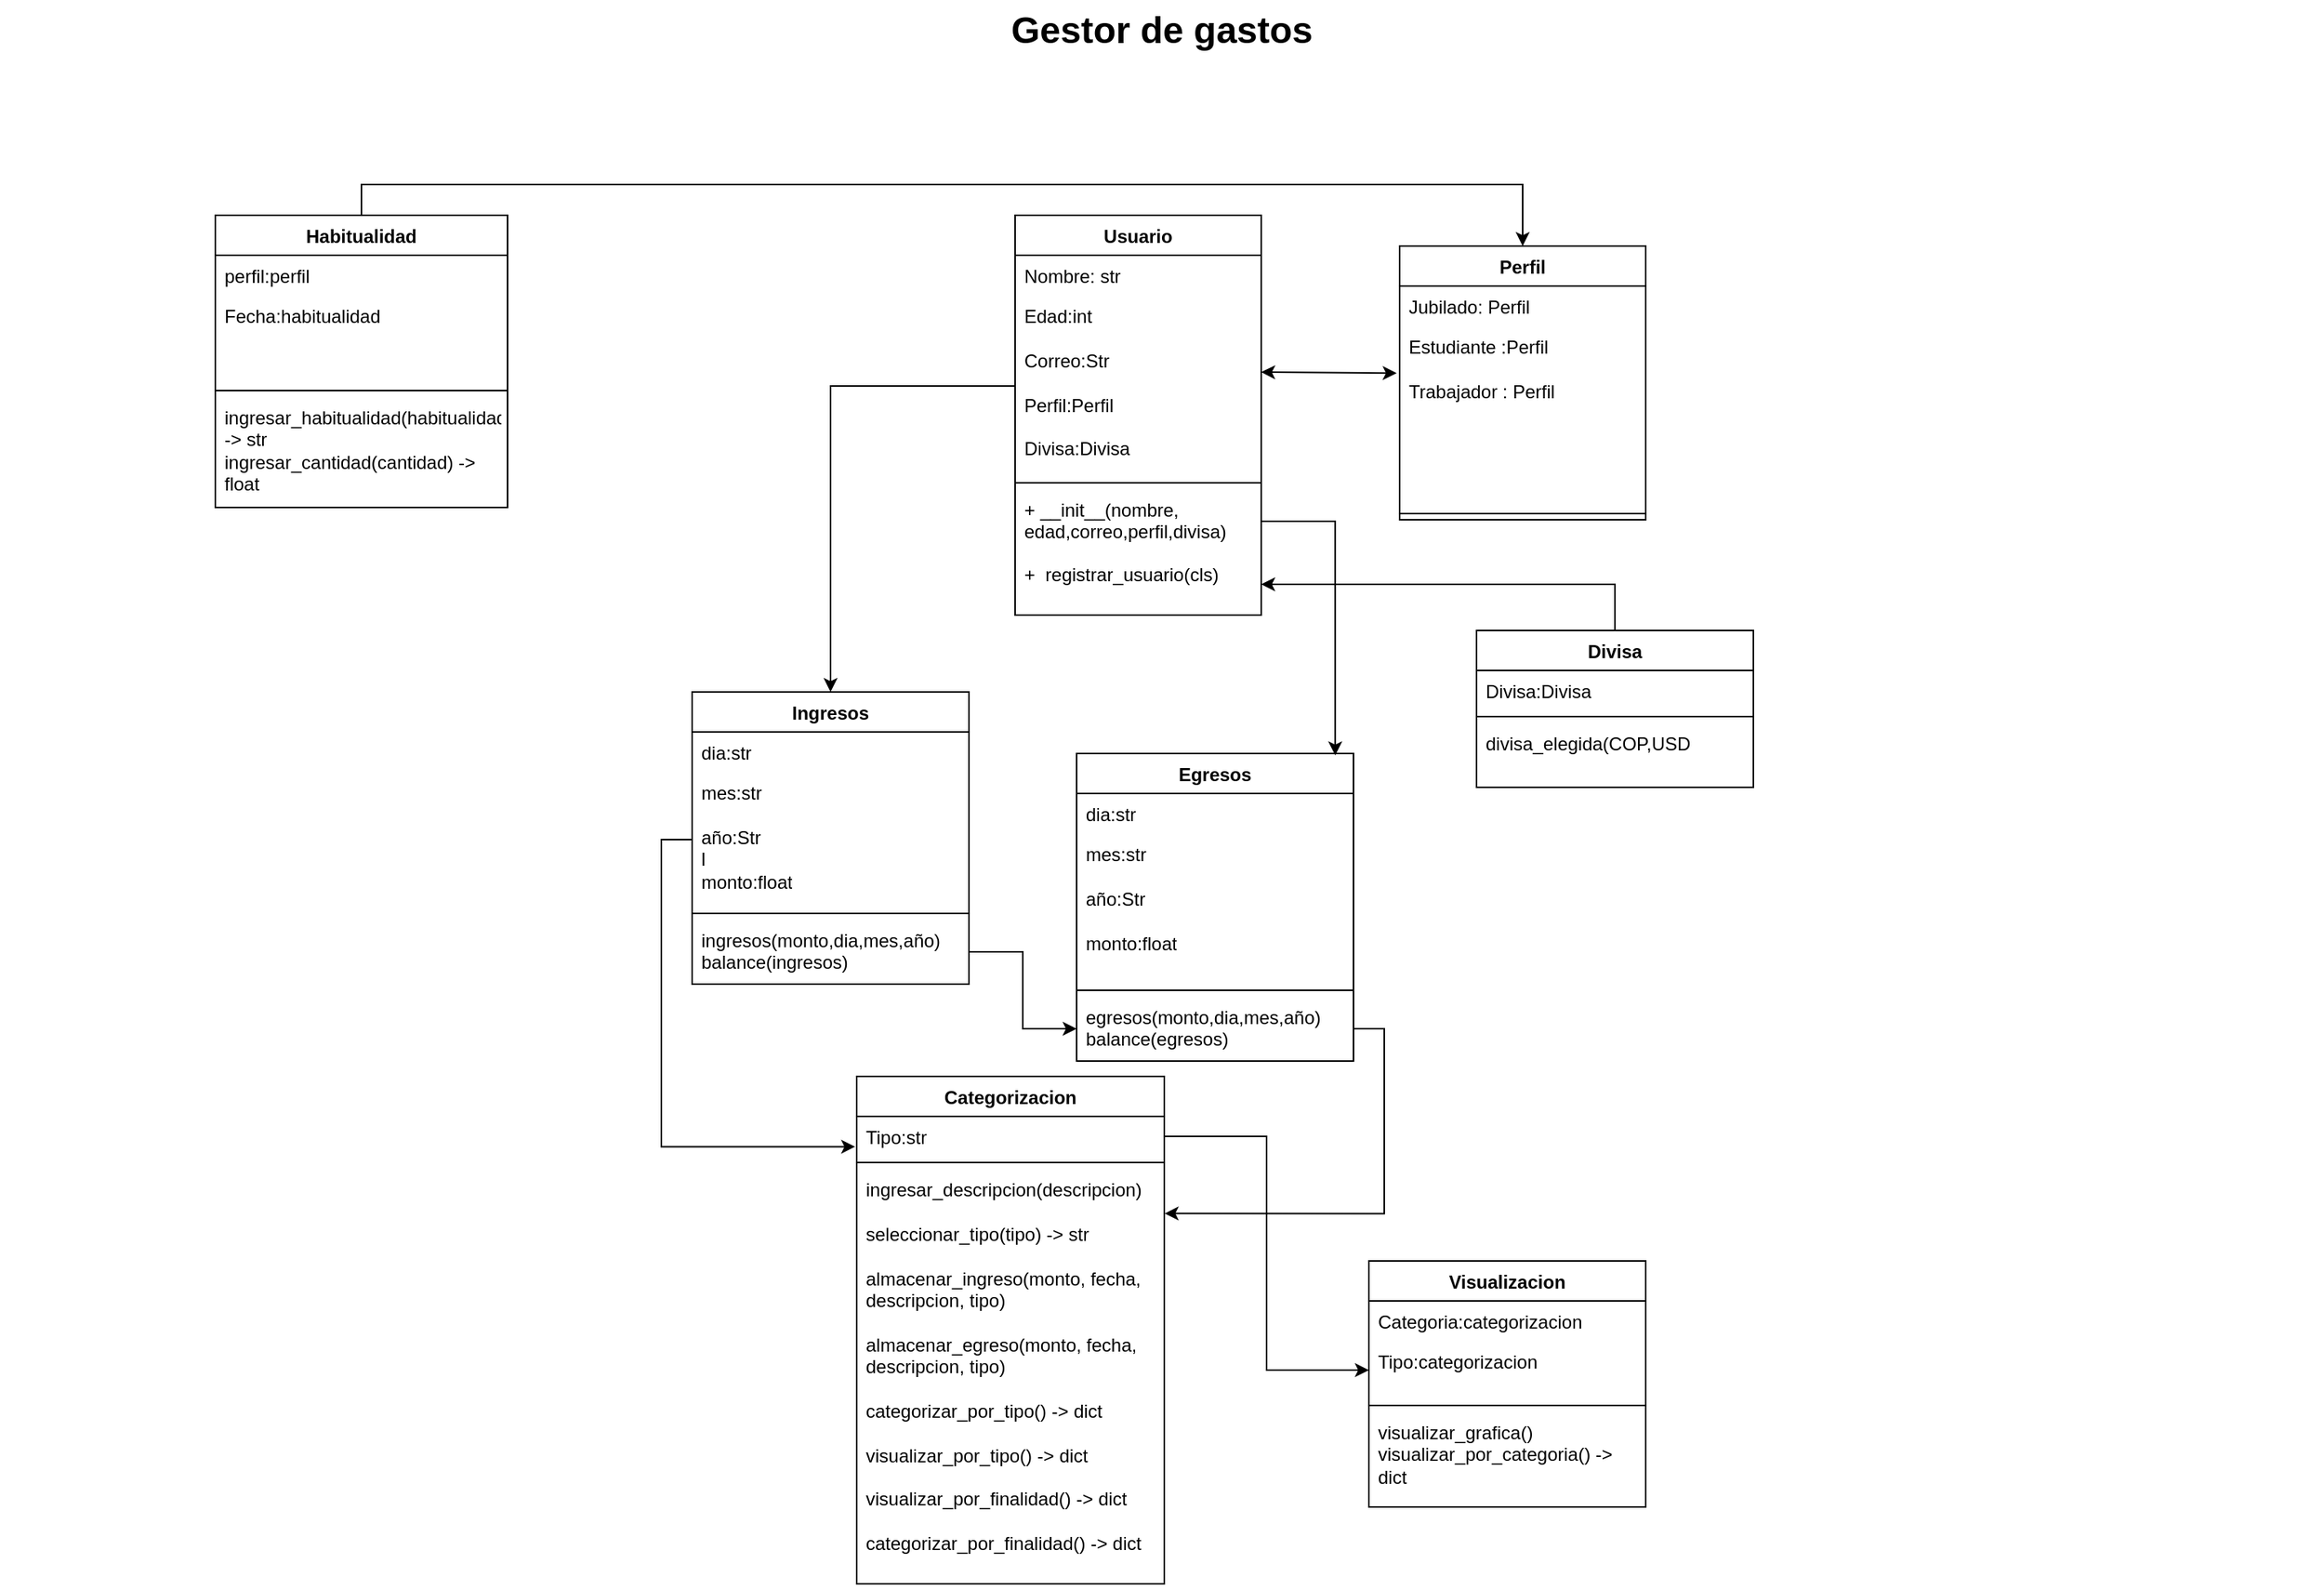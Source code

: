 <mxfile version="21.1.1">
  <diagram name="Page-1" id="929967ad-93f9-6ef4-fab6-5d389245f69c">
    <mxGraphModel dx="2143" dy="1178" grid="1" gridSize="10" guides="1" tooltips="1" connect="1" arrows="1" fold="1" page="1" pageScale="1.5" pageWidth="1169" pageHeight="826" background="none" math="0" shadow="0">
      <root>
        <mxCell id="0" style=";html=1;" />
        <mxCell id="1" style=";html=1;" parent="0" />
        <mxCell id="1672d66443f91eb5-23" value="Gestor de gastos" style="text;strokeColor=none;fillColor=none;html=1;fontSize=24;fontStyle=1;verticalAlign=middle;align=center;" parent="1" vertex="1">
          <mxGeometry x="120" y="40" width="1510" height="40" as="geometry" />
        </mxCell>
        <mxCell id="ff9kux6z4qjQHwl3imrx-5" value="Usuario" style="swimlane;fontStyle=1;align=center;verticalAlign=top;childLayout=stackLayout;horizontal=1;startSize=26;horizontalStack=0;resizeParent=1;resizeParentMax=0;resizeLast=0;collapsible=1;marginBottom=0;whiteSpace=wrap;html=1;" vertex="1" parent="1">
          <mxGeometry x="780" y="180" width="160" height="260" as="geometry" />
        </mxCell>
        <mxCell id="ff9kux6z4qjQHwl3imrx-6" value="Nombre: str" style="text;strokeColor=none;fillColor=none;align=left;verticalAlign=top;spacingLeft=4;spacingRight=4;overflow=hidden;rotatable=0;points=[[0,0.5],[1,0.5]];portConstraint=eastwest;whiteSpace=wrap;html=1;" vertex="1" parent="ff9kux6z4qjQHwl3imrx-5">
          <mxGeometry y="26" width="160" height="26" as="geometry" />
        </mxCell>
        <mxCell id="ff9kux6z4qjQHwl3imrx-7" value="Edad:int&lt;br&gt;&lt;br&gt;Correo:Str&lt;br&gt;&lt;br&gt;Perfil:Perfil&lt;br&gt;&lt;br&gt;Divisa:Divisa" style="text;strokeColor=none;fillColor=none;align=left;verticalAlign=top;spacingLeft=4;spacingRight=4;overflow=hidden;rotatable=0;points=[[0,0.5],[1,0.5]];portConstraint=eastwest;whiteSpace=wrap;html=1;" vertex="1" parent="ff9kux6z4qjQHwl3imrx-5">
          <mxGeometry y="52" width="160" height="118" as="geometry" />
        </mxCell>
        <mxCell id="ff9kux6z4qjQHwl3imrx-8" value="" style="line;strokeWidth=1;fillColor=none;align=left;verticalAlign=middle;spacingTop=-1;spacingLeft=3;spacingRight=3;rotatable=0;labelPosition=right;points=[];portConstraint=eastwest;strokeColor=inherit;" vertex="1" parent="ff9kux6z4qjQHwl3imrx-5">
          <mxGeometry y="170" width="160" height="8" as="geometry" />
        </mxCell>
        <mxCell id="ff9kux6z4qjQHwl3imrx-9" value="+ __init__(nombre, edad,correo,perfil,divisa)" style="text;strokeColor=none;fillColor=none;align=left;verticalAlign=top;spacingLeft=4;spacingRight=4;overflow=hidden;rotatable=0;points=[[0,0.5],[1,0.5]];portConstraint=eastwest;whiteSpace=wrap;html=1;" vertex="1" parent="ff9kux6z4qjQHwl3imrx-5">
          <mxGeometry y="178" width="160" height="42" as="geometry" />
        </mxCell>
        <mxCell id="ff9kux6z4qjQHwl3imrx-10" value="+&amp;nbsp; registrar_usuario(cls)" style="text;strokeColor=none;fillColor=none;align=left;verticalAlign=top;spacingLeft=4;spacingRight=4;overflow=hidden;rotatable=0;points=[[0,0.5],[1,0.5]];portConstraint=eastwest;whiteSpace=wrap;html=1;" vertex="1" parent="ff9kux6z4qjQHwl3imrx-5">
          <mxGeometry y="220" width="160" height="40" as="geometry" />
        </mxCell>
        <mxCell id="ff9kux6z4qjQHwl3imrx-17" value="Perfil" style="swimlane;fontStyle=1;align=center;verticalAlign=top;childLayout=stackLayout;horizontal=1;startSize=26;horizontalStack=0;resizeParent=1;resizeParentMax=0;resizeLast=0;collapsible=1;marginBottom=0;whiteSpace=wrap;html=1;" vertex="1" parent="1">
          <mxGeometry x="1030" y="200" width="160" height="178" as="geometry" />
        </mxCell>
        <mxCell id="ff9kux6z4qjQHwl3imrx-18" value="Jubilado: Perfil" style="text;strokeColor=none;fillColor=none;align=left;verticalAlign=top;spacingLeft=4;spacingRight=4;overflow=hidden;rotatable=0;points=[[0,0.5],[1,0.5]];portConstraint=eastwest;whiteSpace=wrap;html=1;" vertex="1" parent="ff9kux6z4qjQHwl3imrx-17">
          <mxGeometry y="26" width="160" height="26" as="geometry" />
        </mxCell>
        <mxCell id="ff9kux6z4qjQHwl3imrx-19" value="Estudiante :Perfil&lt;br&gt;&lt;br&gt;Trabajador : Perfil" style="text;strokeColor=none;fillColor=none;align=left;verticalAlign=top;spacingLeft=4;spacingRight=4;overflow=hidden;rotatable=0;points=[[0,0.5],[1,0.5]];portConstraint=eastwest;whiteSpace=wrap;html=1;" vertex="1" parent="ff9kux6z4qjQHwl3imrx-17">
          <mxGeometry y="52" width="160" height="118" as="geometry" />
        </mxCell>
        <mxCell id="ff9kux6z4qjQHwl3imrx-20" value="" style="line;strokeWidth=1;fillColor=none;align=left;verticalAlign=middle;spacingTop=-1;spacingLeft=3;spacingRight=3;rotatable=0;labelPosition=right;points=[];portConstraint=eastwest;strokeColor=inherit;" vertex="1" parent="ff9kux6z4qjQHwl3imrx-17">
          <mxGeometry y="170" width="160" height="8" as="geometry" />
        </mxCell>
        <mxCell id="ff9kux6z4qjQHwl3imrx-25" value="" style="endArrow=classic;startArrow=classic;html=1;rounded=0;entryX=-0.012;entryY=0.26;entryDx=0;entryDy=0;entryPerimeter=0;" edge="1" parent="1" target="ff9kux6z4qjQHwl3imrx-19">
          <mxGeometry width="50" height="50" relative="1" as="geometry">
            <mxPoint x="940" y="282" as="sourcePoint" />
            <mxPoint x="990" y="232" as="targetPoint" />
            <Array as="points" />
          </mxGeometry>
        </mxCell>
        <mxCell id="ff9kux6z4qjQHwl3imrx-26" value="Ingresos" style="swimlane;fontStyle=1;align=center;verticalAlign=top;childLayout=stackLayout;horizontal=1;startSize=26;horizontalStack=0;resizeParent=1;resizeParentMax=0;resizeLast=0;collapsible=1;marginBottom=0;whiteSpace=wrap;html=1;" vertex="1" parent="1">
          <mxGeometry x="570" y="490" width="180" height="190" as="geometry" />
        </mxCell>
        <mxCell id="ff9kux6z4qjQHwl3imrx-27" value="dia:str" style="text;strokeColor=none;fillColor=none;align=left;verticalAlign=top;spacingLeft=4;spacingRight=4;overflow=hidden;rotatable=0;points=[[0,0.5],[1,0.5]];portConstraint=eastwest;whiteSpace=wrap;html=1;" vertex="1" parent="ff9kux6z4qjQHwl3imrx-26">
          <mxGeometry y="26" width="180" height="26" as="geometry" />
        </mxCell>
        <mxCell id="ff9kux6z4qjQHwl3imrx-28" value="mes:str&lt;br&gt;&lt;br&gt;año:Str&lt;br&gt;l&lt;br&gt;monto:float" style="text;strokeColor=none;fillColor=none;align=left;verticalAlign=top;spacingLeft=4;spacingRight=4;overflow=hidden;rotatable=0;points=[[0,0.5],[1,0.5]];portConstraint=eastwest;whiteSpace=wrap;html=1;" vertex="1" parent="ff9kux6z4qjQHwl3imrx-26">
          <mxGeometry y="52" width="180" height="88" as="geometry" />
        </mxCell>
        <mxCell id="ff9kux6z4qjQHwl3imrx-29" value="" style="line;strokeWidth=1;fillColor=none;align=left;verticalAlign=middle;spacingTop=-1;spacingLeft=3;spacingRight=3;rotatable=0;labelPosition=right;points=[];portConstraint=eastwest;strokeColor=inherit;" vertex="1" parent="ff9kux6z4qjQHwl3imrx-26">
          <mxGeometry y="140" width="180" height="8" as="geometry" />
        </mxCell>
        <mxCell id="ff9kux6z4qjQHwl3imrx-30" value="ingresos(monto,dia,mes,año)&lt;br&gt;balance(ingresos)" style="text;strokeColor=none;fillColor=none;align=left;verticalAlign=top;spacingLeft=4;spacingRight=4;overflow=hidden;rotatable=0;points=[[0,0.5],[1,0.5]];portConstraint=eastwest;whiteSpace=wrap;html=1;" vertex="1" parent="ff9kux6z4qjQHwl3imrx-26">
          <mxGeometry y="148" width="180" height="42" as="geometry" />
        </mxCell>
        <mxCell id="ff9kux6z4qjQHwl3imrx-33" style="edgeStyle=orthogonalEdgeStyle;rounded=0;orthogonalLoop=1;jettySize=auto;html=1;" edge="1" parent="1" source="ff9kux6z4qjQHwl3imrx-7" target="ff9kux6z4qjQHwl3imrx-26">
          <mxGeometry relative="1" as="geometry">
            <mxPoint x="660.0" y="291.0" as="targetPoint" />
            <Array as="points">
              <mxPoint x="660" y="291" />
            </Array>
          </mxGeometry>
        </mxCell>
        <mxCell id="ff9kux6z4qjQHwl3imrx-35" value="Egresos" style="swimlane;fontStyle=1;align=center;verticalAlign=top;childLayout=stackLayout;horizontal=1;startSize=26;horizontalStack=0;resizeParent=1;resizeParentMax=0;resizeLast=0;collapsible=1;marginBottom=0;whiteSpace=wrap;html=1;" vertex="1" parent="1">
          <mxGeometry x="820" y="530" width="180" height="200" as="geometry" />
        </mxCell>
        <mxCell id="ff9kux6z4qjQHwl3imrx-36" value="dia:str" style="text;strokeColor=none;fillColor=none;align=left;verticalAlign=top;spacingLeft=4;spacingRight=4;overflow=hidden;rotatable=0;points=[[0,0.5],[1,0.5]];portConstraint=eastwest;whiteSpace=wrap;html=1;" vertex="1" parent="ff9kux6z4qjQHwl3imrx-35">
          <mxGeometry y="26" width="180" height="26" as="geometry" />
        </mxCell>
        <mxCell id="ff9kux6z4qjQHwl3imrx-37" value="mes:str&lt;br&gt;&lt;br&gt;año:Str&lt;br&gt;&lt;br&gt;monto:float" style="text;strokeColor=none;fillColor=none;align=left;verticalAlign=top;spacingLeft=4;spacingRight=4;overflow=hidden;rotatable=0;points=[[0,0.5],[1,0.5]];portConstraint=eastwest;whiteSpace=wrap;html=1;" vertex="1" parent="ff9kux6z4qjQHwl3imrx-35">
          <mxGeometry y="52" width="180" height="98" as="geometry" />
        </mxCell>
        <mxCell id="ff9kux6z4qjQHwl3imrx-38" value="" style="line;strokeWidth=1;fillColor=none;align=left;verticalAlign=middle;spacingTop=-1;spacingLeft=3;spacingRight=3;rotatable=0;labelPosition=right;points=[];portConstraint=eastwest;strokeColor=inherit;" vertex="1" parent="ff9kux6z4qjQHwl3imrx-35">
          <mxGeometry y="150" width="180" height="8" as="geometry" />
        </mxCell>
        <mxCell id="ff9kux6z4qjQHwl3imrx-39" value="egresos(monto,dia,mes,año)&lt;br&gt;balance(egresos)" style="text;strokeColor=none;fillColor=none;align=left;verticalAlign=top;spacingLeft=4;spacingRight=4;overflow=hidden;rotatable=0;points=[[0,0.5],[1,0.5]];portConstraint=eastwest;whiteSpace=wrap;html=1;" vertex="1" parent="ff9kux6z4qjQHwl3imrx-35">
          <mxGeometry y="158" width="180" height="42" as="geometry" />
        </mxCell>
        <mxCell id="ff9kux6z4qjQHwl3imrx-40" style="edgeStyle=orthogonalEdgeStyle;rounded=0;orthogonalLoop=1;jettySize=auto;html=1;exitX=1;exitY=0.5;exitDx=0;exitDy=0;entryX=0.934;entryY=0.006;entryDx=0;entryDy=0;entryPerimeter=0;" edge="1" parent="1" source="ff9kux6z4qjQHwl3imrx-9" target="ff9kux6z4qjQHwl3imrx-35">
          <mxGeometry relative="1" as="geometry" />
        </mxCell>
        <mxCell id="ff9kux6z4qjQHwl3imrx-41" value="" style="edgeStyle=orthogonalEdgeStyle;rounded=0;orthogonalLoop=1;jettySize=auto;html=1;" edge="1" parent="1" source="ff9kux6z4qjQHwl3imrx-30" target="ff9kux6z4qjQHwl3imrx-39">
          <mxGeometry relative="1" as="geometry" />
        </mxCell>
        <mxCell id="ff9kux6z4qjQHwl3imrx-47" style="edgeStyle=orthogonalEdgeStyle;rounded=0;orthogonalLoop=1;jettySize=auto;html=1;exitX=0.5;exitY=0;exitDx=0;exitDy=0;entryX=1;entryY=0.5;entryDx=0;entryDy=0;" edge="1" parent="1" source="ff9kux6z4qjQHwl3imrx-42" target="ff9kux6z4qjQHwl3imrx-10">
          <mxGeometry relative="1" as="geometry" />
        </mxCell>
        <mxCell id="ff9kux6z4qjQHwl3imrx-42" value="Divisa" style="swimlane;fontStyle=1;align=center;verticalAlign=top;childLayout=stackLayout;horizontal=1;startSize=26;horizontalStack=0;resizeParent=1;resizeParentMax=0;resizeLast=0;collapsible=1;marginBottom=0;whiteSpace=wrap;html=1;" vertex="1" parent="1">
          <mxGeometry x="1080" y="450" width="180" height="102" as="geometry" />
        </mxCell>
        <mxCell id="ff9kux6z4qjQHwl3imrx-43" value="Divisa:Divisa" style="text;strokeColor=none;fillColor=none;align=left;verticalAlign=top;spacingLeft=4;spacingRight=4;overflow=hidden;rotatable=0;points=[[0,0.5],[1,0.5]];portConstraint=eastwest;whiteSpace=wrap;html=1;" vertex="1" parent="ff9kux6z4qjQHwl3imrx-42">
          <mxGeometry y="26" width="180" height="26" as="geometry" />
        </mxCell>
        <mxCell id="ff9kux6z4qjQHwl3imrx-45" value="" style="line;strokeWidth=1;fillColor=none;align=left;verticalAlign=middle;spacingTop=-1;spacingLeft=3;spacingRight=3;rotatable=0;labelPosition=right;points=[];portConstraint=eastwest;strokeColor=inherit;" vertex="1" parent="ff9kux6z4qjQHwl3imrx-42">
          <mxGeometry y="52" width="180" height="8" as="geometry" />
        </mxCell>
        <mxCell id="ff9kux6z4qjQHwl3imrx-46" value="divisa_elegida(COP,USD" style="text;strokeColor=none;fillColor=none;align=left;verticalAlign=top;spacingLeft=4;spacingRight=4;overflow=hidden;rotatable=0;points=[[0,0.5],[1,0.5]];portConstraint=eastwest;whiteSpace=wrap;html=1;" vertex="1" parent="ff9kux6z4qjQHwl3imrx-42">
          <mxGeometry y="60" width="180" height="42" as="geometry" />
        </mxCell>
        <mxCell id="ff9kux6z4qjQHwl3imrx-48" value="Categorizacion" style="swimlane;fontStyle=1;align=center;verticalAlign=top;childLayout=stackLayout;horizontal=1;startSize=26;horizontalStack=0;resizeParent=1;resizeParentMax=0;resizeLast=0;collapsible=1;marginBottom=0;whiteSpace=wrap;html=1;" vertex="1" parent="1">
          <mxGeometry x="677" y="740" width="200" height="330" as="geometry" />
        </mxCell>
        <mxCell id="ff9kux6z4qjQHwl3imrx-49" value="Tipo:str" style="text;strokeColor=none;fillColor=none;align=left;verticalAlign=top;spacingLeft=4;spacingRight=4;overflow=hidden;rotatable=0;points=[[0,0.5],[1,0.5]];portConstraint=eastwest;whiteSpace=wrap;html=1;" vertex="1" parent="ff9kux6z4qjQHwl3imrx-48">
          <mxGeometry y="26" width="200" height="26" as="geometry" />
        </mxCell>
        <mxCell id="ff9kux6z4qjQHwl3imrx-51" value="" style="line;strokeWidth=1;fillColor=none;align=left;verticalAlign=middle;spacingTop=-1;spacingLeft=3;spacingRight=3;rotatable=0;labelPosition=right;points=[];portConstraint=eastwest;strokeColor=inherit;" vertex="1" parent="ff9kux6z4qjQHwl3imrx-48">
          <mxGeometry y="52" width="200" height="8" as="geometry" />
        </mxCell>
        <mxCell id="ff9kux6z4qjQHwl3imrx-52" value="ingresar_descripcion(descripcion)&lt;br&gt;&lt;br&gt;seleccionar_tipo(tipo) -&amp;gt; str&lt;br&gt;&lt;br&gt;almacenar_ingreso(monto, fecha, descripcion, tipo)&lt;br&gt;&lt;br&gt;almacenar_egreso(monto, fecha, descripcion, tipo)&lt;br&gt;&lt;br&gt;categorizar_por_tipo() -&amp;gt; dict&lt;br&gt;&lt;br&gt;visualizar_por_tipo() -&amp;gt; dict&lt;br&gt;&lt;br&gt;&lt;span id=&quot;docs-internal-guid-4b76ff73-7fff-0c41-218a-8aeb5c77feae&quot;&gt;&lt;span id=&quot;docs-internal-guid-16b7569e-7fff-75d3-b839-fcb1196e1eaa&quot;&gt;visualizar_por_finalidad() -&amp;gt; dict&lt;br&gt;&lt;br&gt;&lt;span id=&quot;docs-internal-guid-44b79bd0-7fff-fcea-3471-0ba82fe5017a&quot;&gt;&lt;/span&gt;categorizar_por_finalidad() -&amp;gt; dict&lt;br&gt;&lt;/span&gt;&lt;/span&gt;" style="text;strokeColor=none;fillColor=none;align=left;verticalAlign=top;spacingLeft=4;spacingRight=4;overflow=hidden;rotatable=0;points=[[0,0.5],[1,0.5]];portConstraint=eastwest;whiteSpace=wrap;html=1;" vertex="1" parent="ff9kux6z4qjQHwl3imrx-48">
          <mxGeometry y="60" width="200" height="270" as="geometry" />
        </mxCell>
        <mxCell id="ff9kux6z4qjQHwl3imrx-59" style="edgeStyle=orthogonalEdgeStyle;rounded=0;orthogonalLoop=1;jettySize=auto;html=1;exitX=0;exitY=0.5;exitDx=0;exitDy=0;entryX=-0.005;entryY=0.759;entryDx=0;entryDy=0;entryPerimeter=0;" edge="1" parent="1" source="ff9kux6z4qjQHwl3imrx-28" target="ff9kux6z4qjQHwl3imrx-49">
          <mxGeometry relative="1" as="geometry" />
        </mxCell>
        <mxCell id="ff9kux6z4qjQHwl3imrx-60" style="edgeStyle=orthogonalEdgeStyle;rounded=0;orthogonalLoop=1;jettySize=auto;html=1;exitX=1;exitY=0.5;exitDx=0;exitDy=0;entryX=1.001;entryY=0.108;entryDx=0;entryDy=0;entryPerimeter=0;" edge="1" parent="1" source="ff9kux6z4qjQHwl3imrx-39" target="ff9kux6z4qjQHwl3imrx-52">
          <mxGeometry relative="1" as="geometry" />
        </mxCell>
        <mxCell id="ff9kux6z4qjQHwl3imrx-61" value="Visualizacion" style="swimlane;fontStyle=1;align=center;verticalAlign=top;childLayout=stackLayout;horizontal=1;startSize=26;horizontalStack=0;resizeParent=1;resizeParentMax=0;resizeLast=0;collapsible=1;marginBottom=0;whiteSpace=wrap;html=1;" vertex="1" parent="1">
          <mxGeometry x="1010" y="860" width="180" height="160" as="geometry" />
        </mxCell>
        <mxCell id="ff9kux6z4qjQHwl3imrx-62" value="Categoria:categorizacion" style="text;strokeColor=none;fillColor=none;align=left;verticalAlign=top;spacingLeft=4;spacingRight=4;overflow=hidden;rotatable=0;points=[[0,0.5],[1,0.5]];portConstraint=eastwest;whiteSpace=wrap;html=1;" vertex="1" parent="ff9kux6z4qjQHwl3imrx-61">
          <mxGeometry y="26" width="180" height="26" as="geometry" />
        </mxCell>
        <mxCell id="ff9kux6z4qjQHwl3imrx-63" value="Tipo:categorizacion" style="text;strokeColor=none;fillColor=none;align=left;verticalAlign=top;spacingLeft=4;spacingRight=4;overflow=hidden;rotatable=0;points=[[0,0.5],[1,0.5]];portConstraint=eastwest;whiteSpace=wrap;html=1;" vertex="1" parent="ff9kux6z4qjQHwl3imrx-61">
          <mxGeometry y="52" width="180" height="38" as="geometry" />
        </mxCell>
        <mxCell id="ff9kux6z4qjQHwl3imrx-64" value="" style="line;strokeWidth=1;fillColor=none;align=left;verticalAlign=middle;spacingTop=-1;spacingLeft=3;spacingRight=3;rotatable=0;labelPosition=right;points=[];portConstraint=eastwest;strokeColor=inherit;" vertex="1" parent="ff9kux6z4qjQHwl3imrx-61">
          <mxGeometry y="90" width="180" height="8" as="geometry" />
        </mxCell>
        <mxCell id="ff9kux6z4qjQHwl3imrx-65" value="visualizar_grafica()&lt;br&gt;visualizar_por_categoria() -&amp;gt; dict&lt;br&gt;&lt;span id=&quot;docs-internal-guid-aaff1a1a-7fff-fca5-81e6-de63523e725f&quot;&gt;&lt;/span&gt;" style="text;strokeColor=none;fillColor=none;align=left;verticalAlign=top;spacingLeft=4;spacingRight=4;overflow=hidden;rotatable=0;points=[[0,0.5],[1,0.5]];portConstraint=eastwest;whiteSpace=wrap;html=1;" vertex="1" parent="ff9kux6z4qjQHwl3imrx-61">
          <mxGeometry y="98" width="180" height="62" as="geometry" />
        </mxCell>
        <mxCell id="ff9kux6z4qjQHwl3imrx-66" style="edgeStyle=orthogonalEdgeStyle;rounded=0;orthogonalLoop=1;jettySize=auto;html=1;exitX=1;exitY=0.5;exitDx=0;exitDy=0;entryX=0;entryY=0.5;entryDx=0;entryDy=0;" edge="1" parent="1" source="ff9kux6z4qjQHwl3imrx-49" target="ff9kux6z4qjQHwl3imrx-63">
          <mxGeometry relative="1" as="geometry" />
        </mxCell>
        <mxCell id="ff9kux6z4qjQHwl3imrx-74" style="edgeStyle=orthogonalEdgeStyle;rounded=0;orthogonalLoop=1;jettySize=auto;html=1;exitX=0.5;exitY=0;exitDx=0;exitDy=0;entryX=0.5;entryY=0;entryDx=0;entryDy=0;" edge="1" parent="1" source="ff9kux6z4qjQHwl3imrx-67" target="ff9kux6z4qjQHwl3imrx-17">
          <mxGeometry relative="1" as="geometry" />
        </mxCell>
        <mxCell id="ff9kux6z4qjQHwl3imrx-67" value="Habitualidad" style="swimlane;fontStyle=1;align=center;verticalAlign=top;childLayout=stackLayout;horizontal=1;startSize=26;horizontalStack=0;resizeParent=1;resizeParentMax=0;resizeLast=0;collapsible=1;marginBottom=0;whiteSpace=wrap;html=1;" vertex="1" parent="1">
          <mxGeometry x="260" y="180" width="190" height="190" as="geometry" />
        </mxCell>
        <mxCell id="ff9kux6z4qjQHwl3imrx-68" value="perfil:perfil" style="text;strokeColor=none;fillColor=none;align=left;verticalAlign=top;spacingLeft=4;spacingRight=4;overflow=hidden;rotatable=0;points=[[0,0.5],[1,0.5]];portConstraint=eastwest;whiteSpace=wrap;html=1;" vertex="1" parent="ff9kux6z4qjQHwl3imrx-67">
          <mxGeometry y="26" width="190" height="26" as="geometry" />
        </mxCell>
        <mxCell id="ff9kux6z4qjQHwl3imrx-69" value="Fecha:habitualidad&lt;br&gt;" style="text;strokeColor=none;fillColor=none;align=left;verticalAlign=top;spacingLeft=4;spacingRight=4;overflow=hidden;rotatable=0;points=[[0,0.5],[1,0.5]];portConstraint=eastwest;whiteSpace=wrap;html=1;" vertex="1" parent="ff9kux6z4qjQHwl3imrx-67">
          <mxGeometry y="52" width="190" height="58" as="geometry" />
        </mxCell>
        <mxCell id="ff9kux6z4qjQHwl3imrx-70" value="" style="line;strokeWidth=1;fillColor=none;align=left;verticalAlign=middle;spacingTop=-1;spacingLeft=3;spacingRight=3;rotatable=0;labelPosition=right;points=[];portConstraint=eastwest;strokeColor=inherit;" vertex="1" parent="ff9kux6z4qjQHwl3imrx-67">
          <mxGeometry y="110" width="190" height="8" as="geometry" />
        </mxCell>
        <mxCell id="ff9kux6z4qjQHwl3imrx-71" value="ingresar_habitualidad(habitualidad) -&amp;gt; str&lt;br&gt;ingresar_cantidad(cantidad) -&amp;gt; float" style="text;strokeColor=none;fillColor=none;align=left;verticalAlign=top;spacingLeft=4;spacingRight=4;overflow=hidden;rotatable=0;points=[[0,0.5],[1,0.5]];portConstraint=eastwest;whiteSpace=wrap;html=1;" vertex="1" parent="ff9kux6z4qjQHwl3imrx-67">
          <mxGeometry y="118" width="190" height="72" as="geometry" />
        </mxCell>
      </root>
    </mxGraphModel>
  </diagram>
</mxfile>
